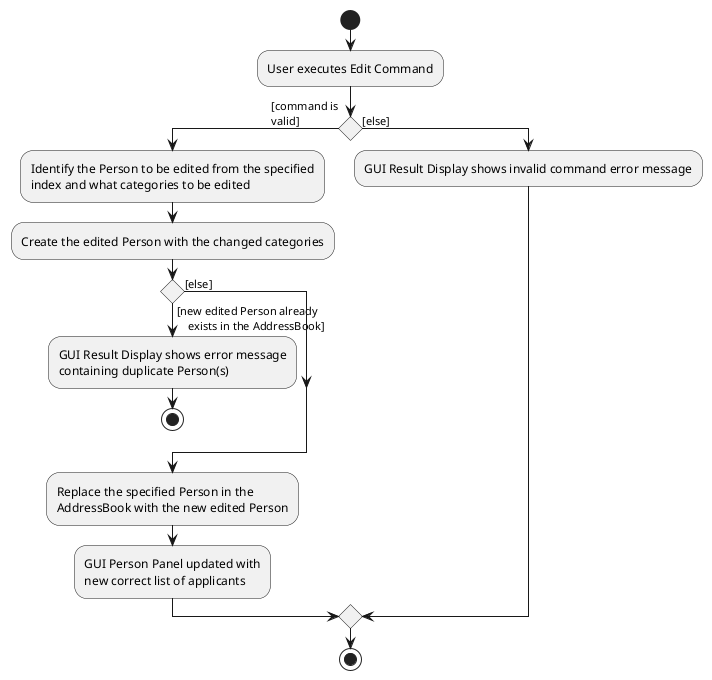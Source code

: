 @startuml
start
:User executes Edit Command;

'Since the beta syntax does not support placing the condition outside the
'diamond we place it as the true branch instead.

if () then ([command is
valid])

    :Identify the Person to be edited from the specified
    index and what categories to be edited;
    :Create the edited Person with the changed categories;

    if () then ([new edited Person already
    exists in the AddressBook])

        :GUI Result Display shows error message
        containing duplicate Person(s);

        stop

    else ([else])
    endif

    :Replace the specified Person in the
    AddressBook with the new edited Person;

    :GUI Person Panel updated with
    new correct list of applicants;
else ([else])

:GUI Result Display shows invalid command error message;

endif
stop
@enduml

